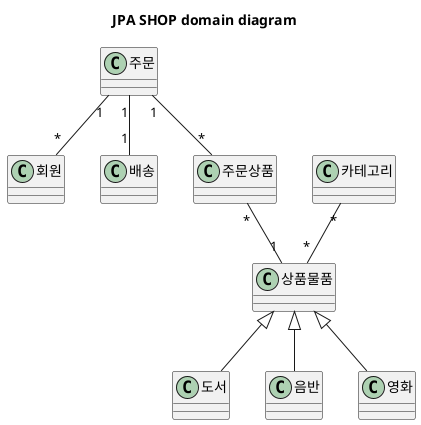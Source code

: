 @startuml
'https://plantuml.com/class-diagram

title JPA SHOP domain diagram

class 회원
class 주문
class 배송

class 주문상품
class 상품물품
class 도서
class 음반
class 영화
class 카테고리

주문 "1" -- "*" 회원
주문 "1" -- "1" 배송
주문 "1" -- "*" 주문상품

주문상품 "*" -- "1" 상품물품
카테고리 "*" -- "*" 상품물품

상품물품 <|-- 도서
상품물품 <|-- 음반
상품물품 <|-- 영화


@enduml